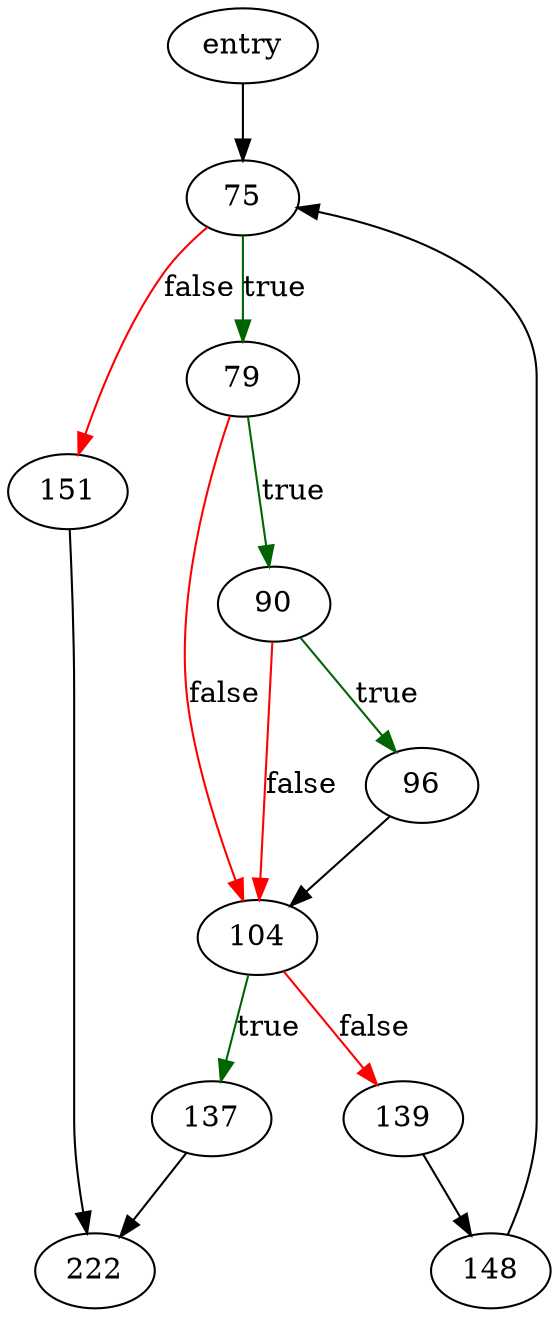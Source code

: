 digraph "rebuildPage" {
	// Node definitions.
	4 [label=entry];
	75;
	79;
	90;
	96;
	104;
	137;
	139;
	148;
	151;
	222;

	// Edge definitions.
	4 -> 75;
	75 -> 79 [
		color=darkgreen
		label=true
	];
	75 -> 151 [
		color=red
		label=false
	];
	79 -> 90 [
		color=darkgreen
		label=true
	];
	79 -> 104 [
		color=red
		label=false
	];
	90 -> 96 [
		color=darkgreen
		label=true
	];
	90 -> 104 [
		color=red
		label=false
	];
	96 -> 104;
	104 -> 137 [
		color=darkgreen
		label=true
	];
	104 -> 139 [
		color=red
		label=false
	];
	137 -> 222;
	139 -> 148;
	148 -> 75;
	151 -> 222;
}